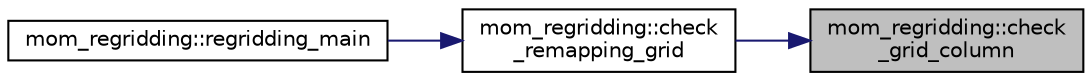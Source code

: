 digraph "mom_regridding::check_grid_column"
{
 // INTERACTIVE_SVG=YES
 // LATEX_PDF_SIZE
  edge [fontname="Helvetica",fontsize="10",labelfontname="Helvetica",labelfontsize="10"];
  node [fontname="Helvetica",fontsize="10",shape=record];
  rankdir="RL";
  Node1 [label="mom_regridding::check\l_grid_column",height=0.2,width=0.4,color="black", fillcolor="grey75", style="filled", fontcolor="black",tooltip="Check that the total thickness of new and old grids are consistent."];
  Node1 -> Node2 [dir="back",color="midnightblue",fontsize="10",style="solid",fontname="Helvetica"];
  Node2 [label="mom_regridding::check\l_remapping_grid",height=0.2,width=0.4,color="black", fillcolor="white", style="filled",URL="$namespacemom__regridding.html#a810d6a0658d645ac7a9e2b6680ce819c",tooltip="Check that the total thickness of two grids match."];
  Node2 -> Node3 [dir="back",color="midnightblue",fontsize="10",style="solid",fontname="Helvetica"];
  Node3 [label="mom_regridding::regridding_main",height=0.2,width=0.4,color="black", fillcolor="white", style="filled",URL="$namespacemom__regridding.html#ab354fe3423a39fef6f2b66f409b1682c",tooltip="Dispatching regridding routine for orchestrating regridding & remapping."];
}
